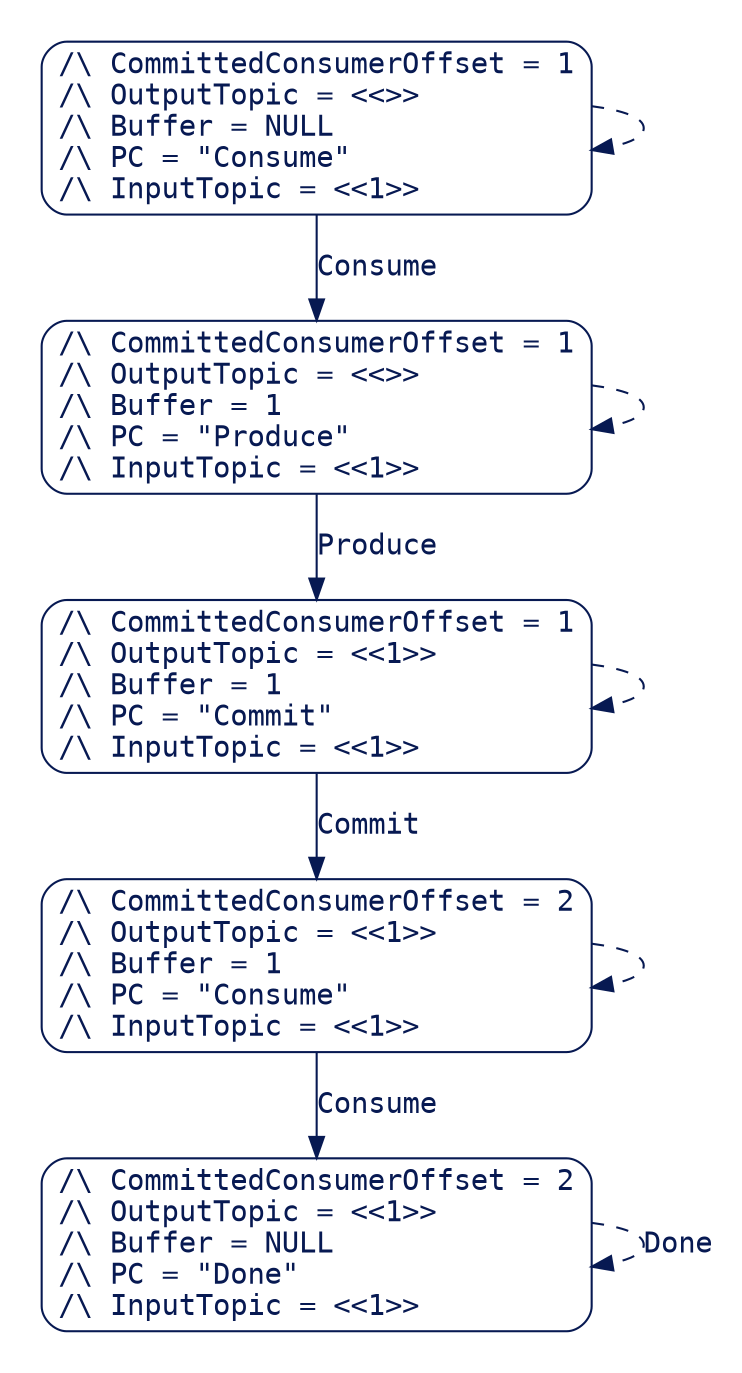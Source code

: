 strict digraph DiskGraph {
node [ fillcolor = "white", style = "filled,rounded", fontcolor = "#071952", fontname = Monospace, fontsize="14", color = "#071952", shape = box, labeljust = l ];
color = "#071952";
edge [ color = "#071952", fontname = Monospace, fontcolor = "#071952", fontsize="14" ];
nodesep=0.35;
subgraph cluster_graph {
color="white";
3257080690836736451 [label="/\\ CommittedConsumerOffset = 1\l/\\ OutputTopic = <<>>\l/\\ Buffer = NULL\l/\\ PC = \"Consume\"\l/\\ InputTopic = <<1>>\l"]
3257080690836736451 -> -7831863476047732246 [label="Consume"];
-7831863476047732246 [label="/\\ CommittedConsumerOffset = 1\l/\\ OutputTopic = <<>>\l/\\ Buffer = 1\l/\\ PC = \"Produce\"\l/\\ InputTopic = <<1>>\l"];
3257080690836736451 -> 3257080690836736451 [style="dashed"];
-7831863476047732246 -> 4935754534077977754 [label="Produce"];
4935754534077977754 [label="/\\ CommittedConsumerOffset = 1\l/\\ OutputTopic = <<1>>\l/\\ Buffer = 1\l/\\ PC = \"Commit\"\l/\\ InputTopic = <<1>>\l"];
-7831863476047732246 -> -7831863476047732246 [style="dashed"];
4935754534077977754 -> -8605013760991972715 [label="Commit"];
-8605013760991972715 [label="/\\ CommittedConsumerOffset = 2\l/\\ OutputTopic = <<1>>\l/\\ Buffer = 1\l/\\ PC = \"Consume\"\l/\\ InputTopic = <<1>>\l"];
4935754534077977754 -> 4935754534077977754 [style="dashed"];
-8605013760991972715 -> 8314963134592336420 [label="Consume"];
8314963134592336420 [label="/\\ CommittedConsumerOffset = 2\l/\\ OutputTopic = <<1>>\l/\\ Buffer = NULL\l/\\ PC = \"Done\"\l/\\ InputTopic = <<1>>\l"];
-8605013760991972715 -> -8605013760991972715 [style="dashed"];
8314963134592336420 -> 8314963134592336420 [label="Done"];
8314963134592336420 -> 8314963134592336420 [style="dashed"];
{rank = same; 3257080690836736451;}
{rank = same; -7831863476047732246;}
{rank = same; 4935754534077977754;}
{rank = same; -8605013760991972715;}
{rank = same; 8314963134592336420;}
}
}